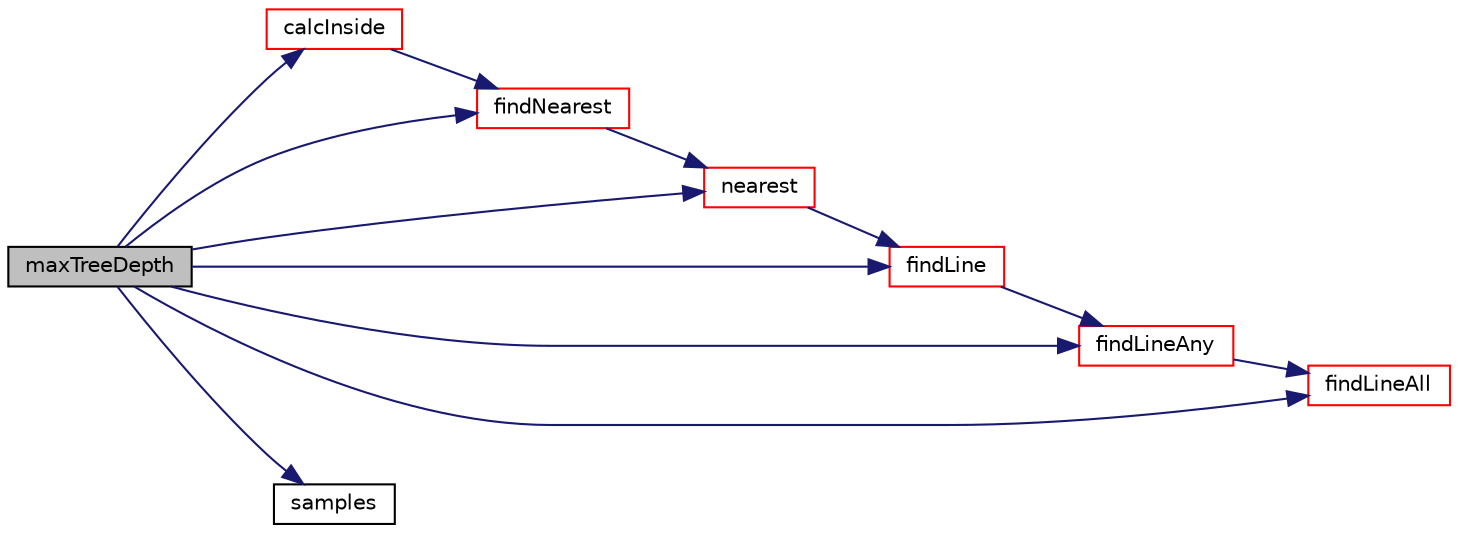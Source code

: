 digraph "maxTreeDepth"
{
  bgcolor="transparent";
  edge [fontname="Helvetica",fontsize="10",labelfontname="Helvetica",labelfontsize="10"];
  node [fontname="Helvetica",fontsize="10",shape=record];
  rankdir="LR";
  Node1 [label="maxTreeDepth",height=0.2,width=0.4,color="black", fillcolor="grey75", style="filled", fontcolor="black"];
  Node1 -> Node2 [color="midnightblue",fontsize="10",style="solid",fontname="Helvetica"];
  Node2 [label="calcInside",height=0.2,width=0.4,color="red",URL="$a02692.html#ab514ea651ab00857b3a6556f10819a4b",tooltip="Calculate for each searchPoint inside/outside status. "];
  Node2 -> Node3 [color="midnightblue",fontsize="10",style="solid",fontname="Helvetica"];
  Node3 [label="findNearest",height=0.2,width=0.4,color="red",URL="$a02692.html#a3864c7f687eea314d6badbec877ec4dd"];
  Node3 -> Node4 [color="midnightblue",fontsize="10",style="solid",fontname="Helvetica"];
  Node4 [label="nearest",height=0.2,width=0.4,color="red",URL="$a02692.html#aebf24576ee30f9020ae45b8cdc0dcd11",tooltip="Calculate nearest point on surface for single searchPoint. Returns. "];
  Node4 -> Node5 [color="midnightblue",fontsize="10",style="solid",fontname="Helvetica"];
  Node5 [label="findLine",height=0.2,width=0.4,color="red",URL="$a02692.html#ac71b2acb91df3be52297b1f97959953c"];
  Node5 -> Node6 [color="midnightblue",fontsize="10",style="solid",fontname="Helvetica"];
  Node6 [label="findLineAny",height=0.2,width=0.4,color="red",URL="$a02692.html#aa3cd6e214f97d8b3763c8c16324c0ad2"];
  Node6 -> Node7 [color="midnightblue",fontsize="10",style="solid",fontname="Helvetica"];
  Node7 [label="findLineAll",height=0.2,width=0.4,color="red",URL="$a02692.html#ae3174da13b793587320737d1ab97100f",tooltip="Calculate all intersections from start to end. "];
  Node1 -> Node5 [color="midnightblue",fontsize="10",style="solid",fontname="Helvetica"];
  Node1 -> Node7 [color="midnightblue",fontsize="10",style="solid",fontname="Helvetica"];
  Node1 -> Node6 [color="midnightblue",fontsize="10",style="solid",fontname="Helvetica"];
  Node1 -> Node3 [color="midnightblue",fontsize="10",style="solid",fontname="Helvetica"];
  Node1 -> Node4 [color="midnightblue",fontsize="10",style="solid",fontname="Helvetica"];
  Node1 -> Node8 [color="midnightblue",fontsize="10",style="solid",fontname="Helvetica"];
  Node8 [label="samples",height=0.2,width=0.4,color="black",URL="$a04428.html#a14d38e99c2caf50fd9f0aa0d5ef88e3b"];
}
